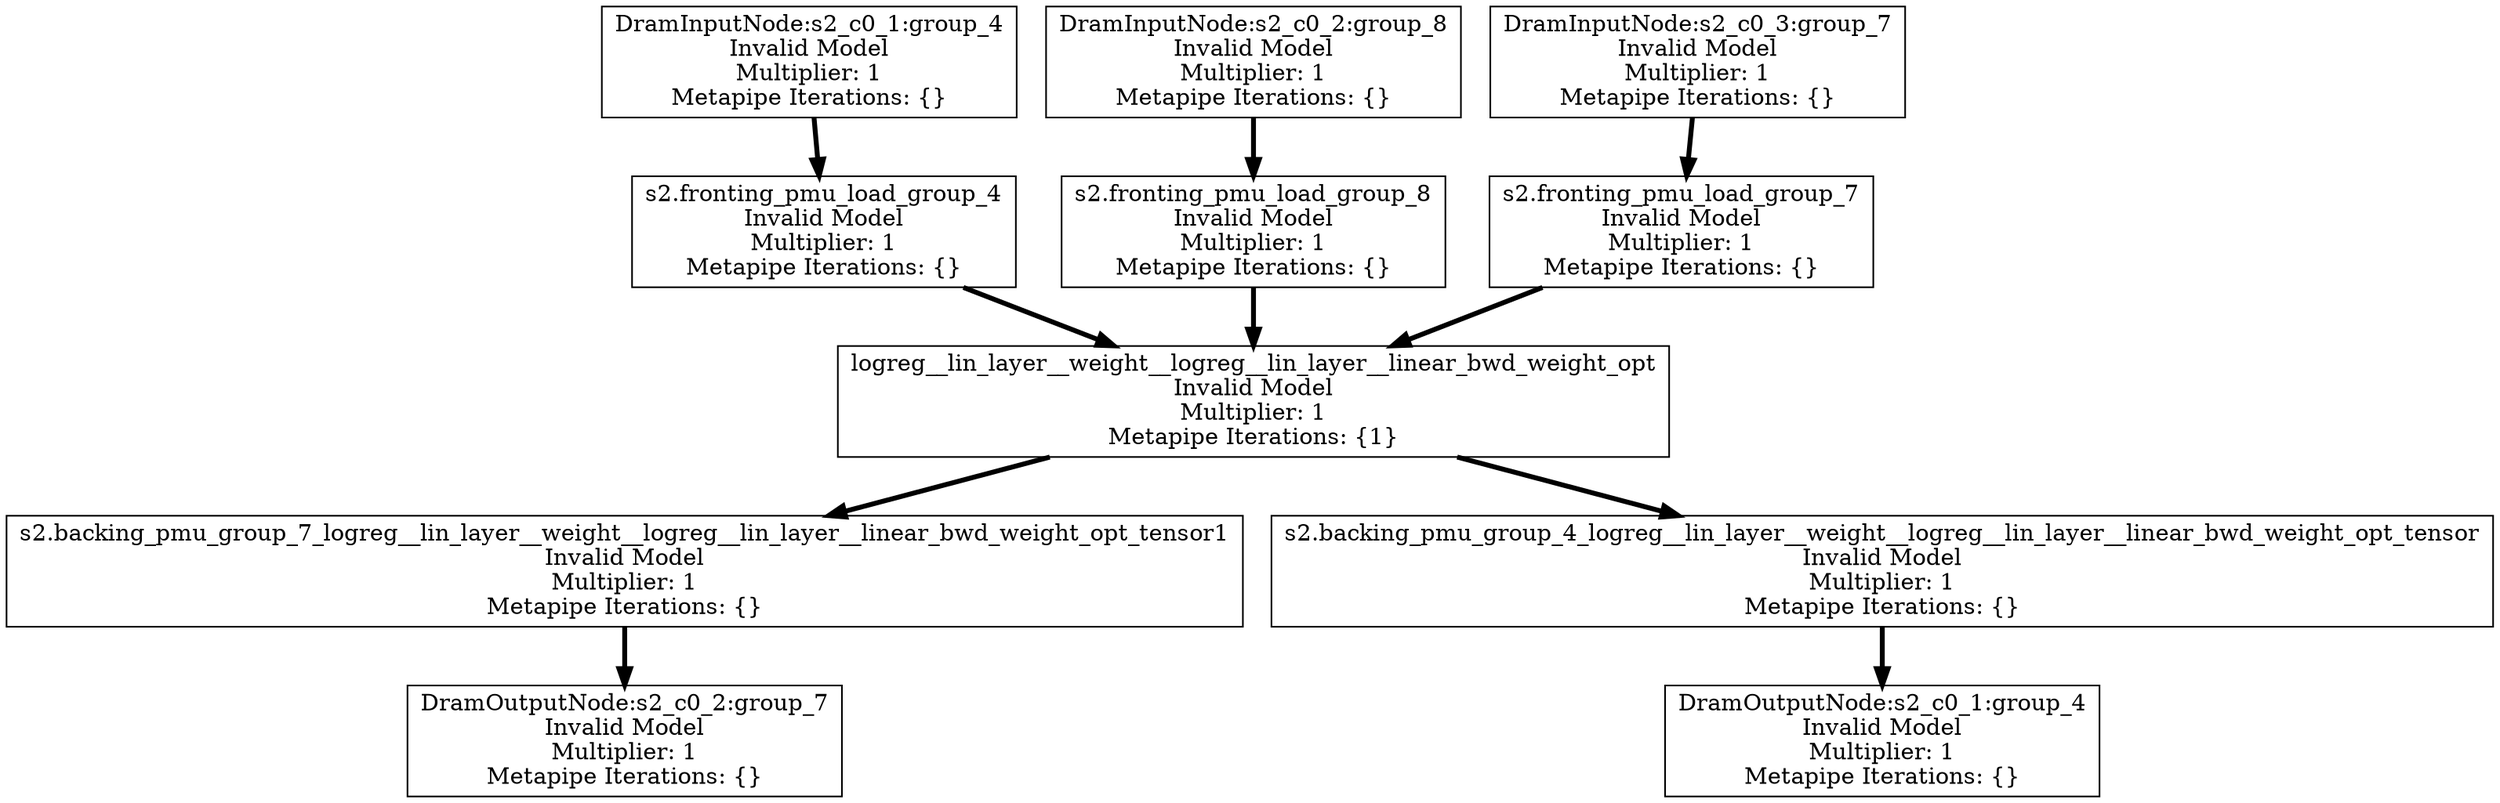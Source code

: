 digraph {
	node [shape=box]
	"0" [label= "logreg__lin_layer__weight__logreg__lin_layer__linear_bwd_weight_opt&#xA;Invalid Model&#xA;Multiplier: 1&#xA;Metapipe Iterations: {1}", tooltip= "logreg__lin_layer__weight__logreg__lin_layer__linear_bwd_weight_opt&#xA;Invalid Model&#xA;Multiplier: 1&#xA;Metapipe Iterations: {1}"];
	 "3"->"0" [color=black, penwidth=3 , tooltip="ExecGroup/vector"];
	 "4"->"0" [color=black, penwidth=3 , tooltip="ExecGroup/vector"];
	 "5"->"0" [color=black, penwidth=3 , tooltip="ExecGroup/vector"];
	"1" [label= "s2.backing_pmu_group_7_logreg__lin_layer__weight__logreg__lin_layer__linear_bwd_weight_opt_tensor1&#xA;Invalid Model&#xA;Multiplier: 1&#xA;Metapipe Iterations: {}", tooltip= "s2.backing_pmu_group_7_logreg__lin_layer__weight__logreg__lin_layer__linear_bwd_weight_opt_tensor1&#xA;Invalid Model&#xA;Multiplier: 1&#xA;Metapipe Iterations: {}"];
	 "0"->"1" [color=black, penwidth=3 , tooltip="ExecGroup/vector Iters: {1}"];
	"2" [label= "s2.backing_pmu_group_4_logreg__lin_layer__weight__logreg__lin_layer__linear_bwd_weight_opt_tensor&#xA;Invalid Model&#xA;Multiplier: 1&#xA;Metapipe Iterations: {}", tooltip= "s2.backing_pmu_group_4_logreg__lin_layer__weight__logreg__lin_layer__linear_bwd_weight_opt_tensor&#xA;Invalid Model&#xA;Multiplier: 1&#xA;Metapipe Iterations: {}"];
	 "0"->"2" [color=black, penwidth=3 , tooltip="ExecGroup/vector Iters: {1}"];
	"3" [label= "s2.fronting_pmu_load_group_4&#xA;Invalid Model&#xA;Multiplier: 1&#xA;Metapipe Iterations: {}", tooltip= "s2.fronting_pmu_load_group_4&#xA;Invalid Model&#xA;Multiplier: 1&#xA;Metapipe Iterations: {}"];
	 "8"->"3" [color=black, penwidth=3 , tooltip="ExecGroup/vector"];
	"4" [label= "s2.fronting_pmu_load_group_8&#xA;Invalid Model&#xA;Multiplier: 1&#xA;Metapipe Iterations: {}", tooltip= "s2.fronting_pmu_load_group_8&#xA;Invalid Model&#xA;Multiplier: 1&#xA;Metapipe Iterations: {}"];
	 "9"->"4" [color=black, penwidth=3 , tooltip="ExecGroup/vector"];
	"5" [label= "s2.fronting_pmu_load_group_7&#xA;Invalid Model&#xA;Multiplier: 1&#xA;Metapipe Iterations: {}", tooltip= "s2.fronting_pmu_load_group_7&#xA;Invalid Model&#xA;Multiplier: 1&#xA;Metapipe Iterations: {}"];
	 "10"->"5" [color=black, penwidth=3 , tooltip="ExecGroup/vector"];
	"6" [label= "DramOutputNode:s2_c0_1:group_4&#xA;Invalid Model&#xA;Multiplier: 1&#xA;Metapipe Iterations: {}", tooltip= "DramOutputNode:s2_c0_1:group_4&#xA;Invalid Model&#xA;Multiplier: 1&#xA;Metapipe Iterations: {}"];
	 "2"->"6" [color=black, penwidth=3 , tooltip="ExecGroup/vector"];
	"7" [label= "DramOutputNode:s2_c0_2:group_7&#xA;Invalid Model&#xA;Multiplier: 1&#xA;Metapipe Iterations: {}", tooltip= "DramOutputNode:s2_c0_2:group_7&#xA;Invalid Model&#xA;Multiplier: 1&#xA;Metapipe Iterations: {}"];
	 "1"->"7" [color=black, penwidth=3 , tooltip="ExecGroup/vector"];
	"8" [label= "DramInputNode:s2_c0_1:group_4&#xA;Invalid Model&#xA;Multiplier: 1&#xA;Metapipe Iterations: {}", tooltip= "DramInputNode:s2_c0_1:group_4&#xA;Invalid Model&#xA;Multiplier: 1&#xA;Metapipe Iterations: {}"];
	"9" [label= "DramInputNode:s2_c0_2:group_8&#xA;Invalid Model&#xA;Multiplier: 1&#xA;Metapipe Iterations: {}", tooltip= "DramInputNode:s2_c0_2:group_8&#xA;Invalid Model&#xA;Multiplier: 1&#xA;Metapipe Iterations: {}"];
	"10" [label= "DramInputNode:s2_c0_3:group_7&#xA;Invalid Model&#xA;Multiplier: 1&#xA;Metapipe Iterations: {}", tooltip= "DramInputNode:s2_c0_3:group_7&#xA;Invalid Model&#xA;Multiplier: 1&#xA;Metapipe Iterations: {}"];
}

